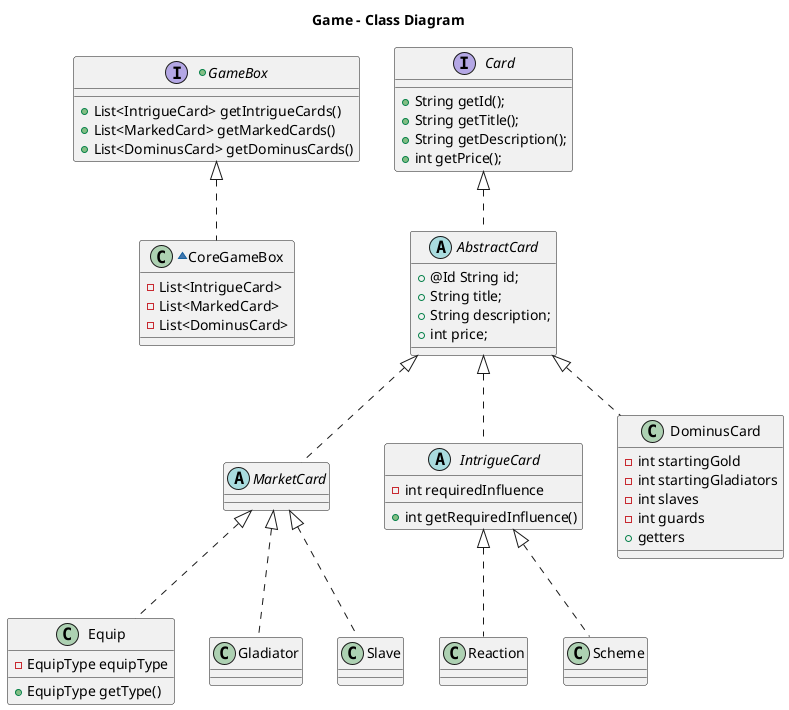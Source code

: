 @startuml

title Game - Class Diagram


+interface GameBox {
  + List<IntrigueCard> getIntrigueCards()
  + List<MarkedCard> getMarkedCards()
  + List<DominusCard> getDominusCards()
}

~class CoreGameBox implements GameBox{
  -List<IntrigueCard>
  -List<MarkedCard>
  -List<DominusCard>
}

interface Card{
    + String getId();
    + String getTitle();
    + String getDescription();
    + int getPrice();
}

abstract class AbstractCard implements Card{
    + @Id String id;
    + String title;
    + String description;
    + int price;
}


abstract class MarketCard implements AbstractCard{
}

abstract class IntrigueCard implements AbstractCard{
    - int requiredInfluence
    + int getRequiredInfluence()
}

class Equip implements MarketCard{
    - EquipType equipType
    + EquipType getType()
}

class Gladiator implements MarketCard{
}

class Slave implements MarketCard{
}

class Reaction implements IntrigueCard{
}

class Scheme implements IntrigueCard{
}

class DominusCard implements AbstractCard{
    -int startingGold
    -int startingGladiators
    -int slaves
    -int guards
    + getters
}
@enduml